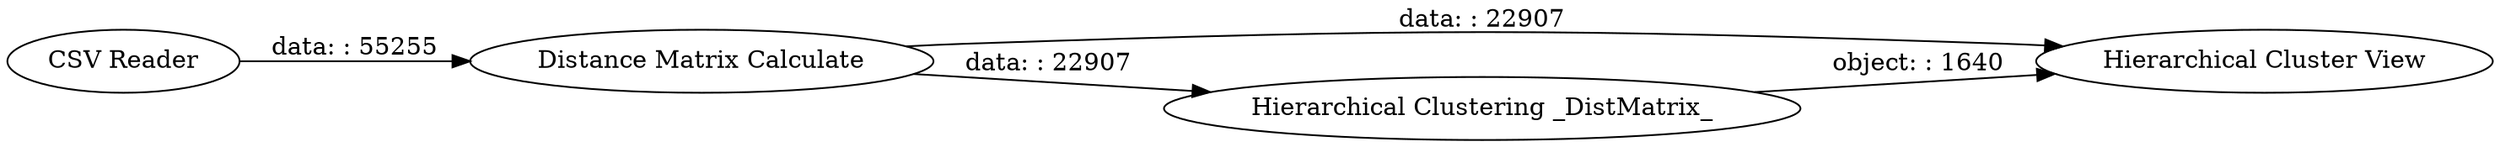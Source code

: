 digraph {
	"-8674454084208411656_4" [label="Hierarchical Cluster View"]
	"-8674454084208411656_2" [label="Distance Matrix Calculate"]
	"-8674454084208411656_3" [label="Hierarchical Clustering _DistMatrix_"]
	"-8674454084208411656_1" [label="CSV Reader"]
	"-8674454084208411656_1" -> "-8674454084208411656_2" [label="data: : 55255"]
	"-8674454084208411656_2" -> "-8674454084208411656_4" [label="data: : 22907"]
	"-8674454084208411656_2" -> "-8674454084208411656_3" [label="data: : 22907"]
	"-8674454084208411656_3" -> "-8674454084208411656_4" [label="object: : 1640"]
	rankdir=LR
}
